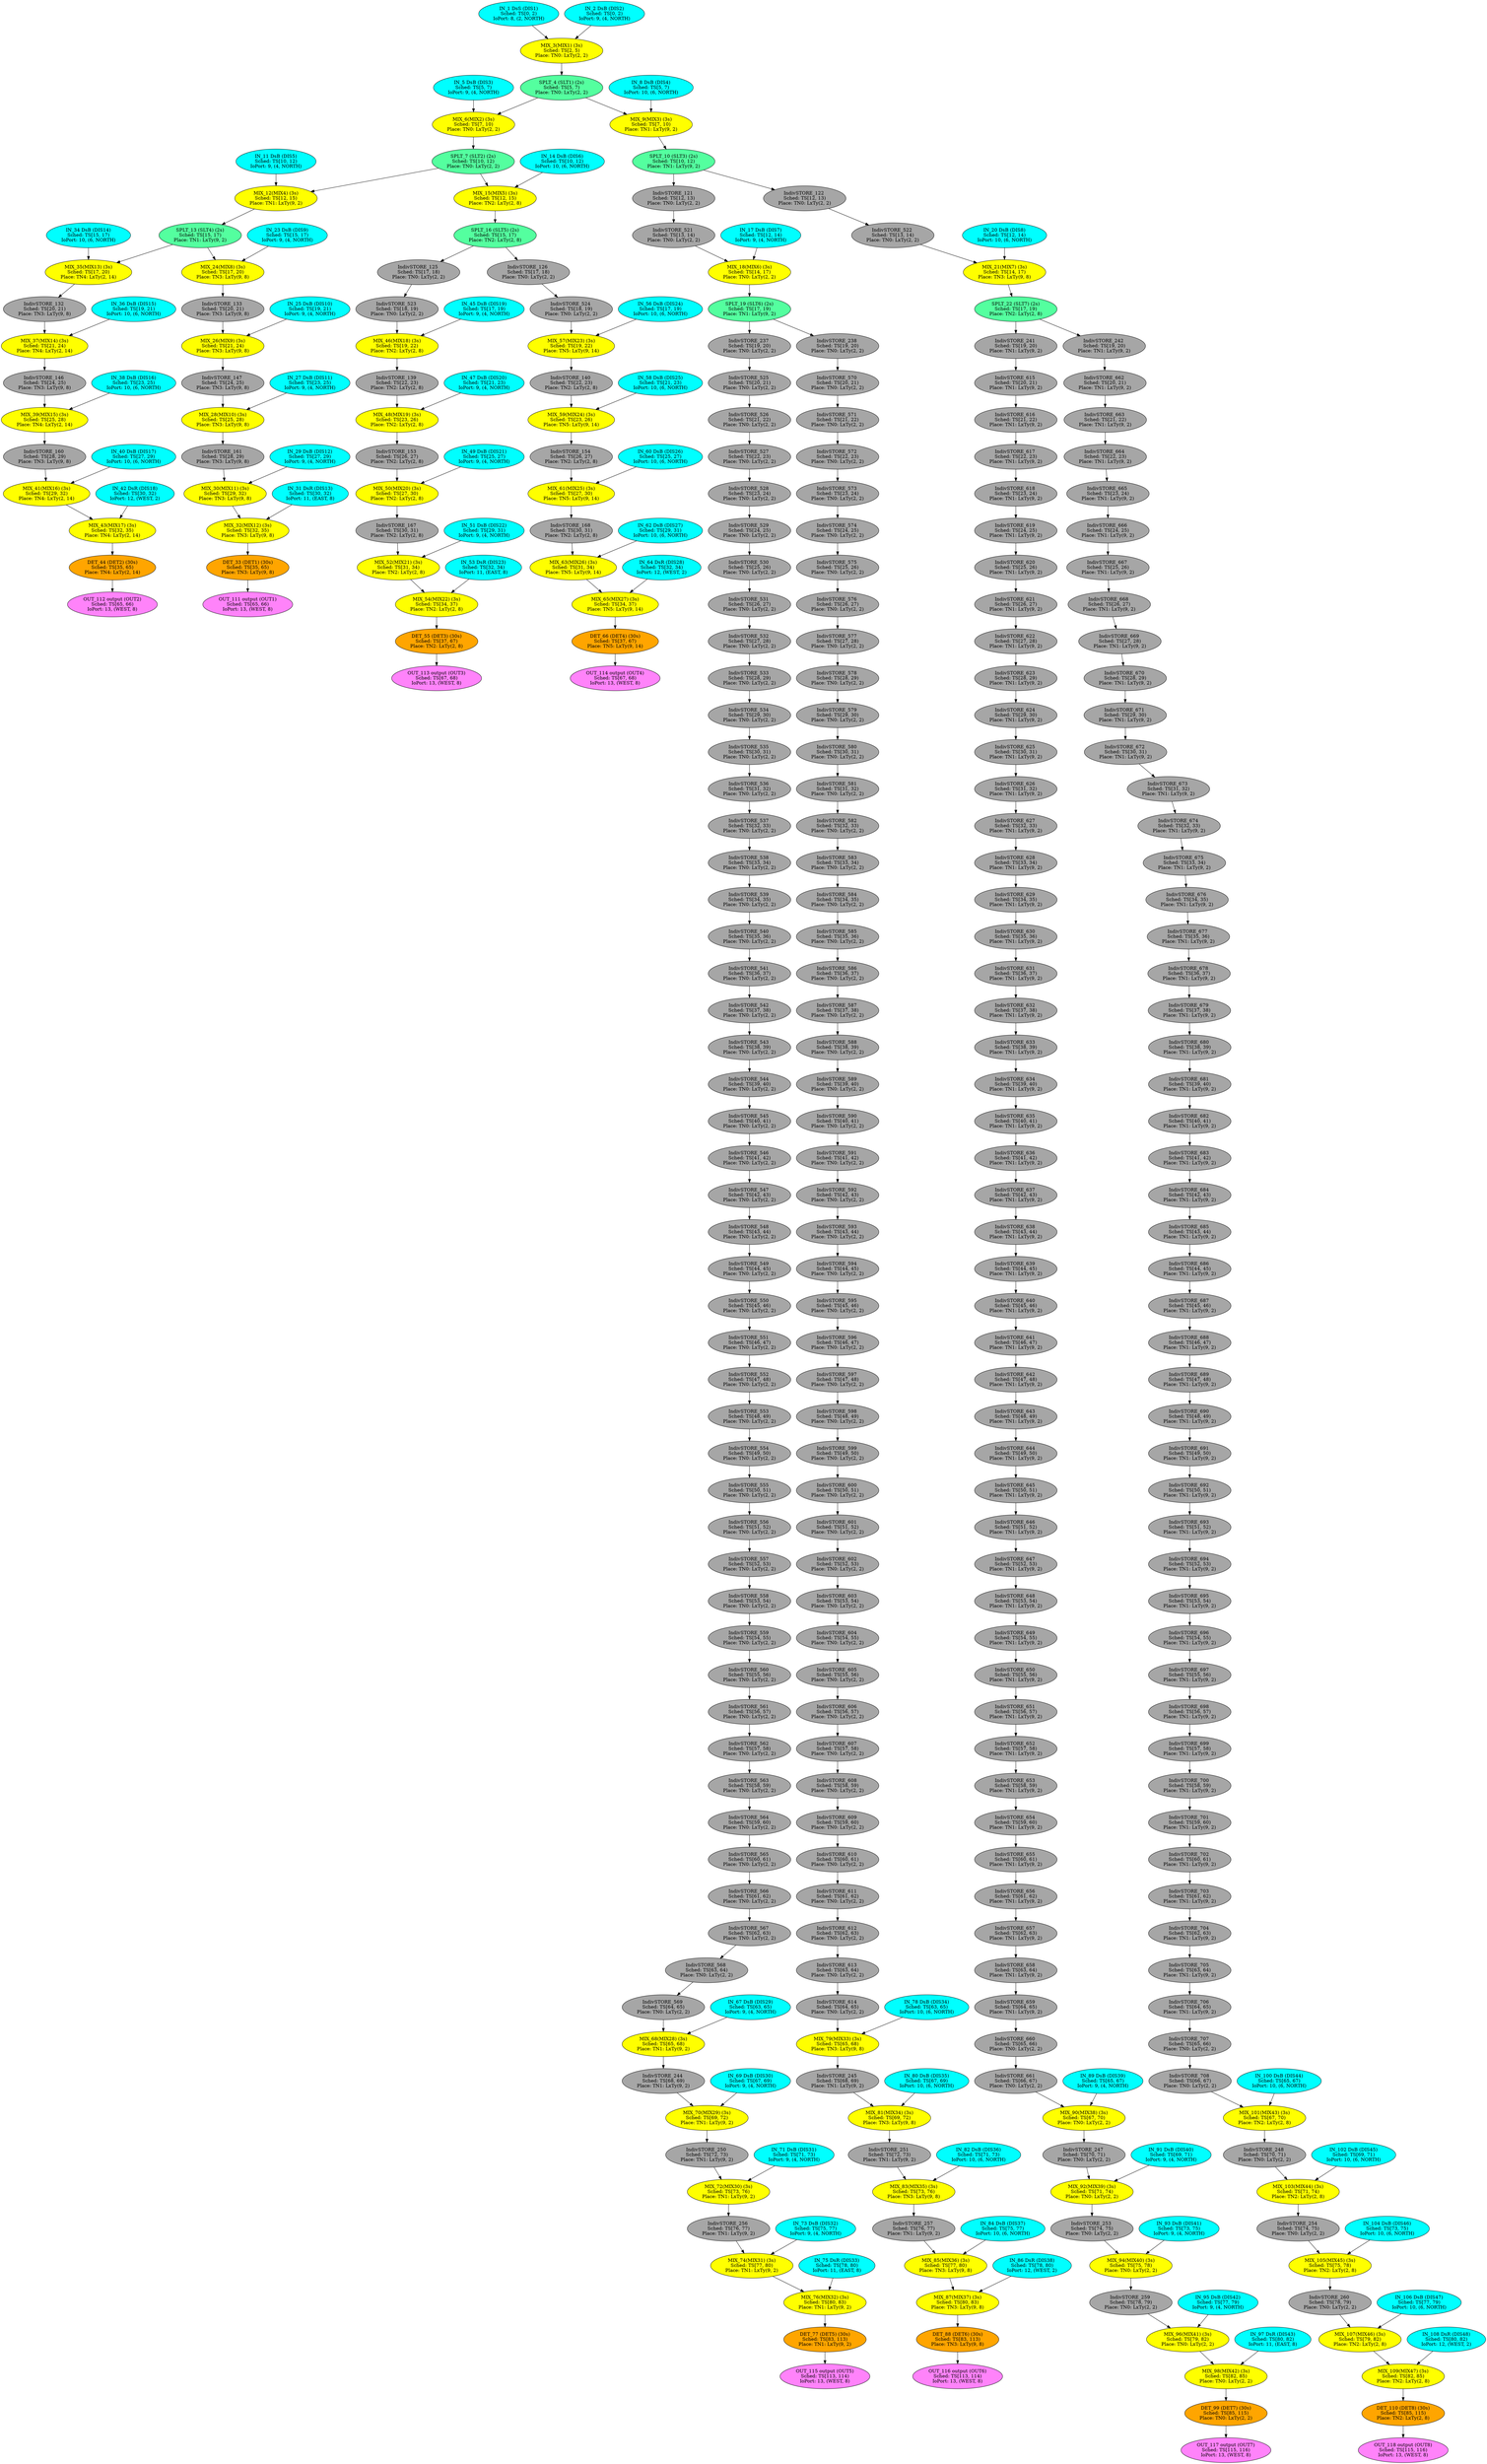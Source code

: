 digraph G {
1 [label = "IN_1 DsS (DIS1)\nSched: TS[0, 2)\nIoPort: 8, (2, NORTH)\n" fillcolor=cyan, style=filled];
1 -> 3;
2 [label = "IN_2 DsB (DIS2)\nSched: TS[0, 2)\nIoPort: 9, (4, NORTH)\n" fillcolor=cyan, style=filled];
2 -> 3;
3 [label = "MIX_3(MIX1) (3s)\nSched: TS[2, 5)\nPlace: TN0: LxTy(2, 2)\n" fillcolor=yellow, style=filled];
3 -> 4;
4 [label = "SPLT_4 (SLT1) (2s)\nSched: TS[5, 7)\nPlace: TN0: LxTy(2, 2)\n" fillcolor=seagreen1, style=filled];
4 -> 6;
4 -> 9;
5 [label = "IN_5 DsB (DIS3)\nSched: TS[5, 7)\nIoPort: 9, (4, NORTH)\n" fillcolor=cyan, style=filled];
5 -> 6;
6 [label = "MIX_6(MIX2) (3s)\nSched: TS[7, 10)\nPlace: TN0: LxTy(2, 2)\n" fillcolor=yellow, style=filled];
6 -> 7;
7 [label = "SPLT_7 (SLT2) (2s)\nSched: TS[10, 12)\nPlace: TN0: LxTy(2, 2)\n" fillcolor=seagreen1, style=filled];
7 -> 12;
7 -> 15;
8 [label = "IN_8 DsB (DIS4)\nSched: TS[5, 7)\nIoPort: 10, (6, NORTH)\n" fillcolor=cyan, style=filled];
8 -> 9;
9 [label = "MIX_9(MIX3) (3s)\nSched: TS[7, 10)\nPlace: TN1: LxTy(9, 2)\n" fillcolor=yellow, style=filled];
9 -> 10;
10 [label = "SPLT_10 (SLT3) (2s)\nSched: TS[10, 12)\nPlace: TN1: LxTy(9, 2)\n" fillcolor=seagreen1, style=filled];
10 -> 121;
10 -> 122;
11 [label = "IN_11 DsB (DIS5)\nSched: TS[10, 12)\nIoPort: 9, (4, NORTH)\n" fillcolor=cyan, style=filled];
11 -> 12;
12 [label = "MIX_12(MIX4) (3s)\nSched: TS[12, 15)\nPlace: TN1: LxTy(9, 2)\n" fillcolor=yellow, style=filled];
12 -> 13;
13 [label = "SPLT_13 (SLT4) (2s)\nSched: TS[15, 17)\nPlace: TN1: LxTy(9, 2)\n" fillcolor=seagreen1, style=filled];
13 -> 35;
13 -> 24;
14 [label = "IN_14 DsB (DIS6)\nSched: TS[10, 12)\nIoPort: 10, (6, NORTH)\n" fillcolor=cyan, style=filled];
14 -> 15;
15 [label = "MIX_15(MIX5) (3s)\nSched: TS[12, 15)\nPlace: TN2: LxTy(2, 8)\n" fillcolor=yellow, style=filled];
15 -> 16;
16 [label = "SPLT_16 (SLT5) (2s)\nSched: TS[15, 17)\nPlace: TN2: LxTy(2, 8)\n" fillcolor=seagreen1, style=filled];
16 -> 125;
16 -> 126;
17 [label = "IN_17 DsB (DIS7)\nSched: TS[12, 14)\nIoPort: 9, (4, NORTH)\n" fillcolor=cyan, style=filled];
17 -> 18;
18 [label = "MIX_18(MIX6) (3s)\nSched: TS[14, 17)\nPlace: TN0: LxTy(2, 2)\n" fillcolor=yellow, style=filled];
18 -> 19;
19 [label = "SPLT_19 (SLT6) (2s)\nSched: TS[17, 19)\nPlace: TN1: LxTy(9, 2)\n" fillcolor=seagreen1, style=filled];
19 -> 237;
19 -> 238;
20 [label = "IN_20 DsB (DIS8)\nSched: TS[12, 14)\nIoPort: 10, (6, NORTH)\n" fillcolor=cyan, style=filled];
20 -> 21;
21 [label = "MIX_21(MIX7) (3s)\nSched: TS[14, 17)\nPlace: TN3: LxTy(9, 8)\n" fillcolor=yellow, style=filled];
21 -> 22;
22 [label = "SPLT_22 (SLT7) (2s)\nSched: TS[17, 19)\nPlace: TN2: LxTy(2, 8)\n" fillcolor=seagreen1, style=filled];
22 -> 241;
22 -> 242;
23 [label = "IN_23 DsB (DIS9)\nSched: TS[15, 17)\nIoPort: 9, (4, NORTH)\n" fillcolor=cyan, style=filled];
23 -> 24;
24 [label = "MIX_24(MIX8) (3s)\nSched: TS[17, 20)\nPlace: TN3: LxTy(9, 8)\n" fillcolor=yellow, style=filled];
24 -> 133;
25 [label = "IN_25 DsB (DIS10)\nSched: TS[19, 21)\nIoPort: 9, (4, NORTH)\n" fillcolor=cyan, style=filled];
25 -> 26;
26 [label = "MIX_26(MIX9) (3s)\nSched: TS[21, 24)\nPlace: TN3: LxTy(9, 8)\n" fillcolor=yellow, style=filled];
26 -> 147;
27 [label = "IN_27 DsB (DIS11)\nSched: TS[23, 25)\nIoPort: 9, (4, NORTH)\n" fillcolor=cyan, style=filled];
27 -> 28;
28 [label = "MIX_28(MIX10) (3s)\nSched: TS[25, 28)\nPlace: TN3: LxTy(9, 8)\n" fillcolor=yellow, style=filled];
28 -> 161;
29 [label = "IN_29 DsB (DIS12)\nSched: TS[27, 29)\nIoPort: 9, (4, NORTH)\n" fillcolor=cyan, style=filled];
29 -> 30;
30 [label = "MIX_30(MIX11) (3s)\nSched: TS[29, 32)\nPlace: TN3: LxTy(9, 8)\n" fillcolor=yellow, style=filled];
30 -> 32;
31 [label = "IN_31 DsR (DIS13)\nSched: TS[30, 32)\nIoPort: 11, (EAST, 8)\n" fillcolor=cyan, style=filled];
31 -> 32;
32 [label = "MIX_32(MIX12) (3s)\nSched: TS[32, 35)\nPlace: TN3: LxTy(9, 8)\n" fillcolor=yellow, style=filled];
32 -> 33;
33 [label = "DET_33 (DET1) (30s)\nSched: TS[35, 65)\nPlace: TN3: LxTy(9, 8)\n" fillcolor=orange, style=filled];
33 -> 111;
34 [label = "IN_34 DsB (DIS14)\nSched: TS[15, 17)\nIoPort: 10, (6, NORTH)\n" fillcolor=cyan, style=filled];
34 -> 35;
35 [label = "MIX_35(MIX13) (3s)\nSched: TS[17, 20)\nPlace: TN4: LxTy(2, 14)\n" fillcolor=yellow, style=filled];
35 -> 132;
36 [label = "IN_36 DsB (DIS15)\nSched: TS[19, 21)\nIoPort: 10, (6, NORTH)\n" fillcolor=cyan, style=filled];
36 -> 37;
37 [label = "MIX_37(MIX14) (3s)\nSched: TS[21, 24)\nPlace: TN4: LxTy(2, 14)\n" fillcolor=yellow, style=filled];
37 -> 146;
38 [label = "IN_38 DsB (DIS16)\nSched: TS[23, 25)\nIoPort: 10, (6, NORTH)\n" fillcolor=cyan, style=filled];
38 -> 39;
39 [label = "MIX_39(MIX15) (3s)\nSched: TS[25, 28)\nPlace: TN4: LxTy(2, 14)\n" fillcolor=yellow, style=filled];
39 -> 160;
40 [label = "IN_40 DsB (DIS17)\nSched: TS[27, 29)\nIoPort: 10, (6, NORTH)\n" fillcolor=cyan, style=filled];
40 -> 41;
41 [label = "MIX_41(MIX16) (3s)\nSched: TS[29, 32)\nPlace: TN4: LxTy(2, 14)\n" fillcolor=yellow, style=filled];
41 -> 43;
42 [label = "IN_42 DsR (DIS18)\nSched: TS[30, 32)\nIoPort: 12, (WEST, 2)\n" fillcolor=cyan, style=filled];
42 -> 43;
43 [label = "MIX_43(MIX17) (3s)\nSched: TS[32, 35)\nPlace: TN4: LxTy(2, 14)\n" fillcolor=yellow, style=filled];
43 -> 44;
44 [label = "DET_44 (DET2) (30s)\nSched: TS[35, 65)\nPlace: TN4: LxTy(2, 14)\n" fillcolor=orange, style=filled];
44 -> 112;
45 [label = "IN_45 DsB (DIS19)\nSched: TS[17, 19)\nIoPort: 9, (4, NORTH)\n" fillcolor=cyan, style=filled];
45 -> 46;
46 [label = "MIX_46(MIX18) (3s)\nSched: TS[19, 22)\nPlace: TN2: LxTy(2, 8)\n" fillcolor=yellow, style=filled];
46 -> 139;
47 [label = "IN_47 DsB (DIS20)\nSched: TS[21, 23)\nIoPort: 9, (4, NORTH)\n" fillcolor=cyan, style=filled];
47 -> 48;
48 [label = "MIX_48(MIX19) (3s)\nSched: TS[23, 26)\nPlace: TN2: LxTy(2, 8)\n" fillcolor=yellow, style=filled];
48 -> 153;
49 [label = "IN_49 DsB (DIS21)\nSched: TS[25, 27)\nIoPort: 9, (4, NORTH)\n" fillcolor=cyan, style=filled];
49 -> 50;
50 [label = "MIX_50(MIX20) (3s)\nSched: TS[27, 30)\nPlace: TN2: LxTy(2, 8)\n" fillcolor=yellow, style=filled];
50 -> 167;
51 [label = "IN_51 DsB (DIS22)\nSched: TS[29, 31)\nIoPort: 9, (4, NORTH)\n" fillcolor=cyan, style=filled];
51 -> 52;
52 [label = "MIX_52(MIX21) (3s)\nSched: TS[31, 34)\nPlace: TN2: LxTy(2, 8)\n" fillcolor=yellow, style=filled];
52 -> 54;
53 [label = "IN_53 DsR (DIS23)\nSched: TS[32, 34)\nIoPort: 11, (EAST, 8)\n" fillcolor=cyan, style=filled];
53 -> 54;
54 [label = "MIX_54(MIX22) (3s)\nSched: TS[34, 37)\nPlace: TN2: LxTy(2, 8)\n" fillcolor=yellow, style=filled];
54 -> 55;
55 [label = "DET_55 (DET3) (30s)\nSched: TS[37, 67)\nPlace: TN2: LxTy(2, 8)\n" fillcolor=orange, style=filled];
55 -> 113;
56 [label = "IN_56 DsB (DIS24)\nSched: TS[17, 19)\nIoPort: 10, (6, NORTH)\n" fillcolor=cyan, style=filled];
56 -> 57;
57 [label = "MIX_57(MIX23) (3s)\nSched: TS[19, 22)\nPlace: TN5: LxTy(9, 14)\n" fillcolor=yellow, style=filled];
57 -> 140;
58 [label = "IN_58 DsB (DIS25)\nSched: TS[21, 23)\nIoPort: 10, (6, NORTH)\n" fillcolor=cyan, style=filled];
58 -> 59;
59 [label = "MIX_59(MIX24) (3s)\nSched: TS[23, 26)\nPlace: TN5: LxTy(9, 14)\n" fillcolor=yellow, style=filled];
59 -> 154;
60 [label = "IN_60 DsB (DIS26)\nSched: TS[25, 27)\nIoPort: 10, (6, NORTH)\n" fillcolor=cyan, style=filled];
60 -> 61;
61 [label = "MIX_61(MIX25) (3s)\nSched: TS[27, 30)\nPlace: TN5: LxTy(9, 14)\n" fillcolor=yellow, style=filled];
61 -> 168;
62 [label = "IN_62 DsB (DIS27)\nSched: TS[29, 31)\nIoPort: 10, (6, NORTH)\n" fillcolor=cyan, style=filled];
62 -> 63;
63 [label = "MIX_63(MIX26) (3s)\nSched: TS[31, 34)\nPlace: TN5: LxTy(9, 14)\n" fillcolor=yellow, style=filled];
63 -> 65;
64 [label = "IN_64 DsR (DIS28)\nSched: TS[32, 34)\nIoPort: 12, (WEST, 2)\n" fillcolor=cyan, style=filled];
64 -> 65;
65 [label = "MIX_65(MIX27) (3s)\nSched: TS[34, 37)\nPlace: TN5: LxTy(9, 14)\n" fillcolor=yellow, style=filled];
65 -> 66;
66 [label = "DET_66 (DET4) (30s)\nSched: TS[37, 67)\nPlace: TN5: LxTy(9, 14)\n" fillcolor=orange, style=filled];
66 -> 114;
67 [label = "IN_67 DsB (DIS29)\nSched: TS[63, 65)\nIoPort: 9, (4, NORTH)\n" fillcolor=cyan, style=filled];
67 -> 68;
68 [label = "MIX_68(MIX28) (3s)\nSched: TS[65, 68)\nPlace: TN1: LxTy(9, 2)\n" fillcolor=yellow, style=filled];
68 -> 244;
69 [label = "IN_69 DsB (DIS30)\nSched: TS[67, 69)\nIoPort: 9, (4, NORTH)\n" fillcolor=cyan, style=filled];
69 -> 70;
70 [label = "MIX_70(MIX29) (3s)\nSched: TS[69, 72)\nPlace: TN1: LxTy(9, 2)\n" fillcolor=yellow, style=filled];
70 -> 250;
71 [label = "IN_71 DsB (DIS31)\nSched: TS[71, 73)\nIoPort: 9, (4, NORTH)\n" fillcolor=cyan, style=filled];
71 -> 72;
72 [label = "MIX_72(MIX30) (3s)\nSched: TS[73, 76)\nPlace: TN1: LxTy(9, 2)\n" fillcolor=yellow, style=filled];
72 -> 256;
73 [label = "IN_73 DsB (DIS32)\nSched: TS[75, 77)\nIoPort: 9, (4, NORTH)\n" fillcolor=cyan, style=filled];
73 -> 74;
74 [label = "MIX_74(MIX31) (3s)\nSched: TS[77, 80)\nPlace: TN1: LxTy(9, 2)\n" fillcolor=yellow, style=filled];
74 -> 76;
75 [label = "IN_75 DsR (DIS33)\nSched: TS[78, 80)\nIoPort: 11, (EAST, 8)\n" fillcolor=cyan, style=filled];
75 -> 76;
76 [label = "MIX_76(MIX32) (3s)\nSched: TS[80, 83)\nPlace: TN1: LxTy(9, 2)\n" fillcolor=yellow, style=filled];
76 -> 77;
77 [label = "DET_77 (DET5) (30s)\nSched: TS[83, 113)\nPlace: TN1: LxTy(9, 2)\n" fillcolor=orange, style=filled];
77 -> 115;
78 [label = "IN_78 DsB (DIS34)\nSched: TS[63, 65)\nIoPort: 10, (6, NORTH)\n" fillcolor=cyan, style=filled];
78 -> 79;
79 [label = "MIX_79(MIX33) (3s)\nSched: TS[65, 68)\nPlace: TN3: LxTy(9, 8)\n" fillcolor=yellow, style=filled];
79 -> 245;
80 [label = "IN_80 DsB (DIS35)\nSched: TS[67, 69)\nIoPort: 10, (6, NORTH)\n" fillcolor=cyan, style=filled];
80 -> 81;
81 [label = "MIX_81(MIX34) (3s)\nSched: TS[69, 72)\nPlace: TN3: LxTy(9, 8)\n" fillcolor=yellow, style=filled];
81 -> 251;
82 [label = "IN_82 DsB (DIS36)\nSched: TS[71, 73)\nIoPort: 10, (6, NORTH)\n" fillcolor=cyan, style=filled];
82 -> 83;
83 [label = "MIX_83(MIX35) (3s)\nSched: TS[73, 76)\nPlace: TN3: LxTy(9, 8)\n" fillcolor=yellow, style=filled];
83 -> 257;
84 [label = "IN_84 DsB (DIS37)\nSched: TS[75, 77)\nIoPort: 10, (6, NORTH)\n" fillcolor=cyan, style=filled];
84 -> 85;
85 [label = "MIX_85(MIX36) (3s)\nSched: TS[77, 80)\nPlace: TN3: LxTy(9, 8)\n" fillcolor=yellow, style=filled];
85 -> 87;
86 [label = "IN_86 DsR (DIS38)\nSched: TS[78, 80)\nIoPort: 12, (WEST, 2)\n" fillcolor=cyan, style=filled];
86 -> 87;
87 [label = "MIX_87(MIX37) (3s)\nSched: TS[80, 83)\nPlace: TN3: LxTy(9, 8)\n" fillcolor=yellow, style=filled];
87 -> 88;
88 [label = "DET_88 (DET6) (30s)\nSched: TS[83, 113)\nPlace: TN3: LxTy(9, 8)\n" fillcolor=orange, style=filled];
88 -> 116;
89 [label = "IN_89 DsB (DIS39)\nSched: TS[65, 67)\nIoPort: 9, (4, NORTH)\n" fillcolor=cyan, style=filled];
89 -> 90;
90 [label = "MIX_90(MIX38) (3s)\nSched: TS[67, 70)\nPlace: TN0: LxTy(2, 2)\n" fillcolor=yellow, style=filled];
90 -> 247;
91 [label = "IN_91 DsB (DIS40)\nSched: TS[69, 71)\nIoPort: 9, (4, NORTH)\n" fillcolor=cyan, style=filled];
91 -> 92;
92 [label = "MIX_92(MIX39) (3s)\nSched: TS[71, 74)\nPlace: TN0: LxTy(2, 2)\n" fillcolor=yellow, style=filled];
92 -> 253;
93 [label = "IN_93 DsB (DIS41)\nSched: TS[73, 75)\nIoPort: 9, (4, NORTH)\n" fillcolor=cyan, style=filled];
93 -> 94;
94 [label = "MIX_94(MIX40) (3s)\nSched: TS[75, 78)\nPlace: TN0: LxTy(2, 2)\n" fillcolor=yellow, style=filled];
94 -> 259;
95 [label = "IN_95 DsB (DIS42)\nSched: TS[77, 79)\nIoPort: 9, (4, NORTH)\n" fillcolor=cyan, style=filled];
95 -> 96;
96 [label = "MIX_96(MIX41) (3s)\nSched: TS[79, 82)\nPlace: TN0: LxTy(2, 2)\n" fillcolor=yellow, style=filled];
96 -> 98;
97 [label = "IN_97 DsR (DIS43)\nSched: TS[80, 82)\nIoPort: 11, (EAST, 8)\n" fillcolor=cyan, style=filled];
97 -> 98;
98 [label = "MIX_98(MIX42) (3s)\nSched: TS[82, 85)\nPlace: TN0: LxTy(2, 2)\n" fillcolor=yellow, style=filled];
98 -> 99;
99 [label = "DET_99 (DET7) (30s)\nSched: TS[85, 115)\nPlace: TN0: LxTy(2, 2)\n" fillcolor=orange, style=filled];
99 -> 117;
100 [label = "IN_100 DsB (DIS44)\nSched: TS[65, 67)\nIoPort: 10, (6, NORTH)\n" fillcolor=cyan, style=filled];
100 -> 101;
101 [label = "MIX_101(MIX43) (3s)\nSched: TS[67, 70)\nPlace: TN2: LxTy(2, 8)\n" fillcolor=yellow, style=filled];
101 -> 248;
102 [label = "IN_102 DsB (DIS45)\nSched: TS[69, 71)\nIoPort: 10, (6, NORTH)\n" fillcolor=cyan, style=filled];
102 -> 103;
103 [label = "MIX_103(MIX44) (3s)\nSched: TS[71, 74)\nPlace: TN2: LxTy(2, 8)\n" fillcolor=yellow, style=filled];
103 -> 254;
104 [label = "IN_104 DsB (DIS46)\nSched: TS[73, 75)\nIoPort: 10, (6, NORTH)\n" fillcolor=cyan, style=filled];
104 -> 105;
105 [label = "MIX_105(MIX45) (3s)\nSched: TS[75, 78)\nPlace: TN2: LxTy(2, 8)\n" fillcolor=yellow, style=filled];
105 -> 260;
106 [label = "IN_106 DsB (DIS47)\nSched: TS[77, 79)\nIoPort: 10, (6, NORTH)\n" fillcolor=cyan, style=filled];
106 -> 107;
107 [label = "MIX_107(MIX46) (3s)\nSched: TS[79, 82)\nPlace: TN2: LxTy(2, 8)\n" fillcolor=yellow, style=filled];
107 -> 109;
108 [label = "IN_108 DsR (DIS48)\nSched: TS[80, 82)\nIoPort: 12, (WEST, 2)\n" fillcolor=cyan, style=filled];
108 -> 109;
109 [label = "MIX_109(MIX47) (3s)\nSched: TS[82, 85)\nPlace: TN2: LxTy(2, 8)\n" fillcolor=yellow, style=filled];
109 -> 110;
110 [label = "DET_110 (DET8) (30s)\nSched: TS[85, 115)\nPlace: TN2: LxTy(2, 8)\n" fillcolor=orange, style=filled];
110 -> 118;
111 [label = "OUT_111 output (OUT1)\nSched: TS[65, 66)\nIoPort: 13, (WEST, 8)\n" fillcolor=orchid1, style=filled];
112 [label = "OUT_112 output (OUT2)\nSched: TS[65, 66)\nIoPort: 13, (WEST, 8)\n" fillcolor=orchid1, style=filled];
113 [label = "OUT_113 output (OUT3)\nSched: TS[67, 68)\nIoPort: 13, (WEST, 8)\n" fillcolor=orchid1, style=filled];
114 [label = "OUT_114 output (OUT4)\nSched: TS[67, 68)\nIoPort: 13, (WEST, 8)\n" fillcolor=orchid1, style=filled];
115 [label = "OUT_115 output (OUT5)\nSched: TS[113, 114)\nIoPort: 13, (WEST, 8)\n" fillcolor=orchid1, style=filled];
116 [label = "OUT_116 output (OUT6)\nSched: TS[113, 114)\nIoPort: 13, (WEST, 8)\n" fillcolor=orchid1, style=filled];
117 [label = "OUT_117 output (OUT7)\nSched: TS[115, 116)\nIoPort: 13, (WEST, 8)\n" fillcolor=orchid1, style=filled];
118 [label = "OUT_118 output (OUT8)\nSched: TS[115, 116)\nIoPort: 13, (WEST, 8)\n" fillcolor=orchid1, style=filled];
121 [label = "IndivSTORE_121 \nSched: TS[12, 13)\nPlace: TN0: LxTy(2, 2)\n" fillcolor=grey65, style=filled];
121 -> 521;
122 [label = "IndivSTORE_122 \nSched: TS[12, 13)\nPlace: TN0: LxTy(2, 2)\n" fillcolor=grey65, style=filled];
122 -> 522;
125 [label = "IndivSTORE_125 \nSched: TS[17, 18)\nPlace: TN0: LxTy(2, 2)\n" fillcolor=grey65, style=filled];
125 -> 523;
126 [label = "IndivSTORE_126 \nSched: TS[17, 18)\nPlace: TN0: LxTy(2, 2)\n" fillcolor=grey65, style=filled];
126 -> 524;
132 [label = "IndivSTORE_132 \nSched: TS[20, 21)\nPlace: TN3: LxTy(9, 8)\n" fillcolor=grey65, style=filled];
132 -> 37;
133 [label = "IndivSTORE_133 \nSched: TS[20, 21)\nPlace: TN3: LxTy(9, 8)\n" fillcolor=grey65, style=filled];
133 -> 26;
139 [label = "IndivSTORE_139 \nSched: TS[22, 23)\nPlace: TN2: LxTy(2, 8)\n" fillcolor=grey65, style=filled];
139 -> 48;
140 [label = "IndivSTORE_140 \nSched: TS[22, 23)\nPlace: TN2: LxTy(2, 8)\n" fillcolor=grey65, style=filled];
140 -> 59;
146 [label = "IndivSTORE_146 \nSched: TS[24, 25)\nPlace: TN3: LxTy(9, 8)\n" fillcolor=grey65, style=filled];
146 -> 39;
147 [label = "IndivSTORE_147 \nSched: TS[24, 25)\nPlace: TN3: LxTy(9, 8)\n" fillcolor=grey65, style=filled];
147 -> 28;
153 [label = "IndivSTORE_153 \nSched: TS[26, 27)\nPlace: TN2: LxTy(2, 8)\n" fillcolor=grey65, style=filled];
153 -> 50;
154 [label = "IndivSTORE_154 \nSched: TS[26, 27)\nPlace: TN2: LxTy(2, 8)\n" fillcolor=grey65, style=filled];
154 -> 61;
160 [label = "IndivSTORE_160 \nSched: TS[28, 29)\nPlace: TN3: LxTy(9, 8)\n" fillcolor=grey65, style=filled];
160 -> 41;
161 [label = "IndivSTORE_161 \nSched: TS[28, 29)\nPlace: TN3: LxTy(9, 8)\n" fillcolor=grey65, style=filled];
161 -> 30;
167 [label = "IndivSTORE_167 \nSched: TS[30, 31)\nPlace: TN2: LxTy(2, 8)\n" fillcolor=grey65, style=filled];
167 -> 52;
168 [label = "IndivSTORE_168 \nSched: TS[30, 31)\nPlace: TN2: LxTy(2, 8)\n" fillcolor=grey65, style=filled];
168 -> 63;
237 [label = "IndivSTORE_237 \nSched: TS[19, 20)\nPlace: TN0: LxTy(2, 2)\n" fillcolor=grey65, style=filled];
237 -> 525;
238 [label = "IndivSTORE_238 \nSched: TS[19, 20)\nPlace: TN0: LxTy(2, 2)\n" fillcolor=grey65, style=filled];
238 -> 570;
241 [label = "IndivSTORE_241 \nSched: TS[19, 20)\nPlace: TN1: LxTy(9, 2)\n" fillcolor=grey65, style=filled];
241 -> 615;
242 [label = "IndivSTORE_242 \nSched: TS[19, 20)\nPlace: TN1: LxTy(9, 2)\n" fillcolor=grey65, style=filled];
242 -> 662;
244 [label = "IndivSTORE_244 \nSched: TS[68, 69)\nPlace: TN1: LxTy(9, 2)\n" fillcolor=grey65, style=filled];
244 -> 70;
245 [label = "IndivSTORE_245 \nSched: TS[68, 69)\nPlace: TN1: LxTy(9, 2)\n" fillcolor=grey65, style=filled];
245 -> 81;
247 [label = "IndivSTORE_247 \nSched: TS[70, 71)\nPlace: TN0: LxTy(2, 2)\n" fillcolor=grey65, style=filled];
247 -> 92;
248 [label = "IndivSTORE_248 \nSched: TS[70, 71)\nPlace: TN0: LxTy(2, 2)\n" fillcolor=grey65, style=filled];
248 -> 103;
250 [label = "IndivSTORE_250 \nSched: TS[72, 73)\nPlace: TN1: LxTy(9, 2)\n" fillcolor=grey65, style=filled];
250 -> 72;
251 [label = "IndivSTORE_251 \nSched: TS[72, 73)\nPlace: TN1: LxTy(9, 2)\n" fillcolor=grey65, style=filled];
251 -> 83;
253 [label = "IndivSTORE_253 \nSched: TS[74, 75)\nPlace: TN0: LxTy(2, 2)\n" fillcolor=grey65, style=filled];
253 -> 94;
254 [label = "IndivSTORE_254 \nSched: TS[74, 75)\nPlace: TN0: LxTy(2, 2)\n" fillcolor=grey65, style=filled];
254 -> 105;
256 [label = "IndivSTORE_256 \nSched: TS[76, 77)\nPlace: TN1: LxTy(9, 2)\n" fillcolor=grey65, style=filled];
256 -> 74;
257 [label = "IndivSTORE_257 \nSched: TS[76, 77)\nPlace: TN1: LxTy(9, 2)\n" fillcolor=grey65, style=filled];
257 -> 85;
259 [label = "IndivSTORE_259 \nSched: TS[78, 79)\nPlace: TN0: LxTy(2, 2)\n" fillcolor=grey65, style=filled];
259 -> 96;
260 [label = "IndivSTORE_260 \nSched: TS[78, 79)\nPlace: TN0: LxTy(2, 2)\n" fillcolor=grey65, style=filled];
260 -> 107;
521 [label = "IndivSTORE_521 \nSched: TS[13, 14)\nPlace: TN0: LxTy(2, 2)\n" fillcolor=grey65, style=filled];
521 -> 18;
522 [label = "IndivSTORE_522 \nSched: TS[13, 14)\nPlace: TN0: LxTy(2, 2)\n" fillcolor=grey65, style=filled];
522 -> 21;
523 [label = "IndivSTORE_523 \nSched: TS[18, 19)\nPlace: TN0: LxTy(2, 2)\n" fillcolor=grey65, style=filled];
523 -> 46;
524 [label = "IndivSTORE_524 \nSched: TS[18, 19)\nPlace: TN0: LxTy(2, 2)\n" fillcolor=grey65, style=filled];
524 -> 57;
525 [label = "IndivSTORE_525 \nSched: TS[20, 21)\nPlace: TN0: LxTy(2, 2)\n" fillcolor=grey65, style=filled];
525 -> 526;
526 [label = "IndivSTORE_526 \nSched: TS[21, 22)\nPlace: TN0: LxTy(2, 2)\n" fillcolor=grey65, style=filled];
526 -> 527;
527 [label = "IndivSTORE_527 \nSched: TS[22, 23)\nPlace: TN0: LxTy(2, 2)\n" fillcolor=grey65, style=filled];
527 -> 528;
528 [label = "IndivSTORE_528 \nSched: TS[23, 24)\nPlace: TN0: LxTy(2, 2)\n" fillcolor=grey65, style=filled];
528 -> 529;
529 [label = "IndivSTORE_529 \nSched: TS[24, 25)\nPlace: TN0: LxTy(2, 2)\n" fillcolor=grey65, style=filled];
529 -> 530;
530 [label = "IndivSTORE_530 \nSched: TS[25, 26)\nPlace: TN0: LxTy(2, 2)\n" fillcolor=grey65, style=filled];
530 -> 531;
531 [label = "IndivSTORE_531 \nSched: TS[26, 27)\nPlace: TN0: LxTy(2, 2)\n" fillcolor=grey65, style=filled];
531 -> 532;
532 [label = "IndivSTORE_532 \nSched: TS[27, 28)\nPlace: TN0: LxTy(2, 2)\n" fillcolor=grey65, style=filled];
532 -> 533;
533 [label = "IndivSTORE_533 \nSched: TS[28, 29)\nPlace: TN0: LxTy(2, 2)\n" fillcolor=grey65, style=filled];
533 -> 534;
534 [label = "IndivSTORE_534 \nSched: TS[29, 30)\nPlace: TN0: LxTy(2, 2)\n" fillcolor=grey65, style=filled];
534 -> 535;
535 [label = "IndivSTORE_535 \nSched: TS[30, 31)\nPlace: TN0: LxTy(2, 2)\n" fillcolor=grey65, style=filled];
535 -> 536;
536 [label = "IndivSTORE_536 \nSched: TS[31, 32)\nPlace: TN0: LxTy(2, 2)\n" fillcolor=grey65, style=filled];
536 -> 537;
537 [label = "IndivSTORE_537 \nSched: TS[32, 33)\nPlace: TN0: LxTy(2, 2)\n" fillcolor=grey65, style=filled];
537 -> 538;
538 [label = "IndivSTORE_538 \nSched: TS[33, 34)\nPlace: TN0: LxTy(2, 2)\n" fillcolor=grey65, style=filled];
538 -> 539;
539 [label = "IndivSTORE_539 \nSched: TS[34, 35)\nPlace: TN0: LxTy(2, 2)\n" fillcolor=grey65, style=filled];
539 -> 540;
540 [label = "IndivSTORE_540 \nSched: TS[35, 36)\nPlace: TN0: LxTy(2, 2)\n" fillcolor=grey65, style=filled];
540 -> 541;
541 [label = "IndivSTORE_541 \nSched: TS[36, 37)\nPlace: TN0: LxTy(2, 2)\n" fillcolor=grey65, style=filled];
541 -> 542;
542 [label = "IndivSTORE_542 \nSched: TS[37, 38)\nPlace: TN0: LxTy(2, 2)\n" fillcolor=grey65, style=filled];
542 -> 543;
543 [label = "IndivSTORE_543 \nSched: TS[38, 39)\nPlace: TN0: LxTy(2, 2)\n" fillcolor=grey65, style=filled];
543 -> 544;
544 [label = "IndivSTORE_544 \nSched: TS[39, 40)\nPlace: TN0: LxTy(2, 2)\n" fillcolor=grey65, style=filled];
544 -> 545;
545 [label = "IndivSTORE_545 \nSched: TS[40, 41)\nPlace: TN0: LxTy(2, 2)\n" fillcolor=grey65, style=filled];
545 -> 546;
546 [label = "IndivSTORE_546 \nSched: TS[41, 42)\nPlace: TN0: LxTy(2, 2)\n" fillcolor=grey65, style=filled];
546 -> 547;
547 [label = "IndivSTORE_547 \nSched: TS[42, 43)\nPlace: TN0: LxTy(2, 2)\n" fillcolor=grey65, style=filled];
547 -> 548;
548 [label = "IndivSTORE_548 \nSched: TS[43, 44)\nPlace: TN0: LxTy(2, 2)\n" fillcolor=grey65, style=filled];
548 -> 549;
549 [label = "IndivSTORE_549 \nSched: TS[44, 45)\nPlace: TN0: LxTy(2, 2)\n" fillcolor=grey65, style=filled];
549 -> 550;
550 [label = "IndivSTORE_550 \nSched: TS[45, 46)\nPlace: TN0: LxTy(2, 2)\n" fillcolor=grey65, style=filled];
550 -> 551;
551 [label = "IndivSTORE_551 \nSched: TS[46, 47)\nPlace: TN0: LxTy(2, 2)\n" fillcolor=grey65, style=filled];
551 -> 552;
552 [label = "IndivSTORE_552 \nSched: TS[47, 48)\nPlace: TN0: LxTy(2, 2)\n" fillcolor=grey65, style=filled];
552 -> 553;
553 [label = "IndivSTORE_553 \nSched: TS[48, 49)\nPlace: TN0: LxTy(2, 2)\n" fillcolor=grey65, style=filled];
553 -> 554;
554 [label = "IndivSTORE_554 \nSched: TS[49, 50)\nPlace: TN0: LxTy(2, 2)\n" fillcolor=grey65, style=filled];
554 -> 555;
555 [label = "IndivSTORE_555 \nSched: TS[50, 51)\nPlace: TN0: LxTy(2, 2)\n" fillcolor=grey65, style=filled];
555 -> 556;
556 [label = "IndivSTORE_556 \nSched: TS[51, 52)\nPlace: TN0: LxTy(2, 2)\n" fillcolor=grey65, style=filled];
556 -> 557;
557 [label = "IndivSTORE_557 \nSched: TS[52, 53)\nPlace: TN0: LxTy(2, 2)\n" fillcolor=grey65, style=filled];
557 -> 558;
558 [label = "IndivSTORE_558 \nSched: TS[53, 54)\nPlace: TN0: LxTy(2, 2)\n" fillcolor=grey65, style=filled];
558 -> 559;
559 [label = "IndivSTORE_559 \nSched: TS[54, 55)\nPlace: TN0: LxTy(2, 2)\n" fillcolor=grey65, style=filled];
559 -> 560;
560 [label = "IndivSTORE_560 \nSched: TS[55, 56)\nPlace: TN0: LxTy(2, 2)\n" fillcolor=grey65, style=filled];
560 -> 561;
561 [label = "IndivSTORE_561 \nSched: TS[56, 57)\nPlace: TN0: LxTy(2, 2)\n" fillcolor=grey65, style=filled];
561 -> 562;
562 [label = "IndivSTORE_562 \nSched: TS[57, 58)\nPlace: TN0: LxTy(2, 2)\n" fillcolor=grey65, style=filled];
562 -> 563;
563 [label = "IndivSTORE_563 \nSched: TS[58, 59)\nPlace: TN0: LxTy(2, 2)\n" fillcolor=grey65, style=filled];
563 -> 564;
564 [label = "IndivSTORE_564 \nSched: TS[59, 60)\nPlace: TN0: LxTy(2, 2)\n" fillcolor=grey65, style=filled];
564 -> 565;
565 [label = "IndivSTORE_565 \nSched: TS[60, 61)\nPlace: TN0: LxTy(2, 2)\n" fillcolor=grey65, style=filled];
565 -> 566;
566 [label = "IndivSTORE_566 \nSched: TS[61, 62)\nPlace: TN0: LxTy(2, 2)\n" fillcolor=grey65, style=filled];
566 -> 567;
567 [label = "IndivSTORE_567 \nSched: TS[62, 63)\nPlace: TN0: LxTy(2, 2)\n" fillcolor=grey65, style=filled];
567 -> 568;
568 [label = "IndivSTORE_568 \nSched: TS[63, 64)\nPlace: TN0: LxTy(2, 2)\n" fillcolor=grey65, style=filled];
568 -> 569;
569 [label = "IndivSTORE_569 \nSched: TS[64, 65)\nPlace: TN0: LxTy(2, 2)\n" fillcolor=grey65, style=filled];
569 -> 68;
570 [label = "IndivSTORE_570 \nSched: TS[20, 21)\nPlace: TN0: LxTy(2, 2)\n" fillcolor=grey65, style=filled];
570 -> 571;
571 [label = "IndivSTORE_571 \nSched: TS[21, 22)\nPlace: TN0: LxTy(2, 2)\n" fillcolor=grey65, style=filled];
571 -> 572;
572 [label = "IndivSTORE_572 \nSched: TS[22, 23)\nPlace: TN0: LxTy(2, 2)\n" fillcolor=grey65, style=filled];
572 -> 573;
573 [label = "IndivSTORE_573 \nSched: TS[23, 24)\nPlace: TN0: LxTy(2, 2)\n" fillcolor=grey65, style=filled];
573 -> 574;
574 [label = "IndivSTORE_574 \nSched: TS[24, 25)\nPlace: TN0: LxTy(2, 2)\n" fillcolor=grey65, style=filled];
574 -> 575;
575 [label = "IndivSTORE_575 \nSched: TS[25, 26)\nPlace: TN0: LxTy(2, 2)\n" fillcolor=grey65, style=filled];
575 -> 576;
576 [label = "IndivSTORE_576 \nSched: TS[26, 27)\nPlace: TN0: LxTy(2, 2)\n" fillcolor=grey65, style=filled];
576 -> 577;
577 [label = "IndivSTORE_577 \nSched: TS[27, 28)\nPlace: TN0: LxTy(2, 2)\n" fillcolor=grey65, style=filled];
577 -> 578;
578 [label = "IndivSTORE_578 \nSched: TS[28, 29)\nPlace: TN0: LxTy(2, 2)\n" fillcolor=grey65, style=filled];
578 -> 579;
579 [label = "IndivSTORE_579 \nSched: TS[29, 30)\nPlace: TN0: LxTy(2, 2)\n" fillcolor=grey65, style=filled];
579 -> 580;
580 [label = "IndivSTORE_580 \nSched: TS[30, 31)\nPlace: TN0: LxTy(2, 2)\n" fillcolor=grey65, style=filled];
580 -> 581;
581 [label = "IndivSTORE_581 \nSched: TS[31, 32)\nPlace: TN0: LxTy(2, 2)\n" fillcolor=grey65, style=filled];
581 -> 582;
582 [label = "IndivSTORE_582 \nSched: TS[32, 33)\nPlace: TN0: LxTy(2, 2)\n" fillcolor=grey65, style=filled];
582 -> 583;
583 [label = "IndivSTORE_583 \nSched: TS[33, 34)\nPlace: TN0: LxTy(2, 2)\n" fillcolor=grey65, style=filled];
583 -> 584;
584 [label = "IndivSTORE_584 \nSched: TS[34, 35)\nPlace: TN0: LxTy(2, 2)\n" fillcolor=grey65, style=filled];
584 -> 585;
585 [label = "IndivSTORE_585 \nSched: TS[35, 36)\nPlace: TN0: LxTy(2, 2)\n" fillcolor=grey65, style=filled];
585 -> 586;
586 [label = "IndivSTORE_586 \nSched: TS[36, 37)\nPlace: TN0: LxTy(2, 2)\n" fillcolor=grey65, style=filled];
586 -> 587;
587 [label = "IndivSTORE_587 \nSched: TS[37, 38)\nPlace: TN0: LxTy(2, 2)\n" fillcolor=grey65, style=filled];
587 -> 588;
588 [label = "IndivSTORE_588 \nSched: TS[38, 39)\nPlace: TN0: LxTy(2, 2)\n" fillcolor=grey65, style=filled];
588 -> 589;
589 [label = "IndivSTORE_589 \nSched: TS[39, 40)\nPlace: TN0: LxTy(2, 2)\n" fillcolor=grey65, style=filled];
589 -> 590;
590 [label = "IndivSTORE_590 \nSched: TS[40, 41)\nPlace: TN0: LxTy(2, 2)\n" fillcolor=grey65, style=filled];
590 -> 591;
591 [label = "IndivSTORE_591 \nSched: TS[41, 42)\nPlace: TN0: LxTy(2, 2)\n" fillcolor=grey65, style=filled];
591 -> 592;
592 [label = "IndivSTORE_592 \nSched: TS[42, 43)\nPlace: TN0: LxTy(2, 2)\n" fillcolor=grey65, style=filled];
592 -> 593;
593 [label = "IndivSTORE_593 \nSched: TS[43, 44)\nPlace: TN0: LxTy(2, 2)\n" fillcolor=grey65, style=filled];
593 -> 594;
594 [label = "IndivSTORE_594 \nSched: TS[44, 45)\nPlace: TN0: LxTy(2, 2)\n" fillcolor=grey65, style=filled];
594 -> 595;
595 [label = "IndivSTORE_595 \nSched: TS[45, 46)\nPlace: TN0: LxTy(2, 2)\n" fillcolor=grey65, style=filled];
595 -> 596;
596 [label = "IndivSTORE_596 \nSched: TS[46, 47)\nPlace: TN0: LxTy(2, 2)\n" fillcolor=grey65, style=filled];
596 -> 597;
597 [label = "IndivSTORE_597 \nSched: TS[47, 48)\nPlace: TN0: LxTy(2, 2)\n" fillcolor=grey65, style=filled];
597 -> 598;
598 [label = "IndivSTORE_598 \nSched: TS[48, 49)\nPlace: TN0: LxTy(2, 2)\n" fillcolor=grey65, style=filled];
598 -> 599;
599 [label = "IndivSTORE_599 \nSched: TS[49, 50)\nPlace: TN0: LxTy(2, 2)\n" fillcolor=grey65, style=filled];
599 -> 600;
600 [label = "IndivSTORE_600 \nSched: TS[50, 51)\nPlace: TN0: LxTy(2, 2)\n" fillcolor=grey65, style=filled];
600 -> 601;
601 [label = "IndivSTORE_601 \nSched: TS[51, 52)\nPlace: TN0: LxTy(2, 2)\n" fillcolor=grey65, style=filled];
601 -> 602;
602 [label = "IndivSTORE_602 \nSched: TS[52, 53)\nPlace: TN0: LxTy(2, 2)\n" fillcolor=grey65, style=filled];
602 -> 603;
603 [label = "IndivSTORE_603 \nSched: TS[53, 54)\nPlace: TN0: LxTy(2, 2)\n" fillcolor=grey65, style=filled];
603 -> 604;
604 [label = "IndivSTORE_604 \nSched: TS[54, 55)\nPlace: TN0: LxTy(2, 2)\n" fillcolor=grey65, style=filled];
604 -> 605;
605 [label = "IndivSTORE_605 \nSched: TS[55, 56)\nPlace: TN0: LxTy(2, 2)\n" fillcolor=grey65, style=filled];
605 -> 606;
606 [label = "IndivSTORE_606 \nSched: TS[56, 57)\nPlace: TN0: LxTy(2, 2)\n" fillcolor=grey65, style=filled];
606 -> 607;
607 [label = "IndivSTORE_607 \nSched: TS[57, 58)\nPlace: TN0: LxTy(2, 2)\n" fillcolor=grey65, style=filled];
607 -> 608;
608 [label = "IndivSTORE_608 \nSched: TS[58, 59)\nPlace: TN0: LxTy(2, 2)\n" fillcolor=grey65, style=filled];
608 -> 609;
609 [label = "IndivSTORE_609 \nSched: TS[59, 60)\nPlace: TN0: LxTy(2, 2)\n" fillcolor=grey65, style=filled];
609 -> 610;
610 [label = "IndivSTORE_610 \nSched: TS[60, 61)\nPlace: TN0: LxTy(2, 2)\n" fillcolor=grey65, style=filled];
610 -> 611;
611 [label = "IndivSTORE_611 \nSched: TS[61, 62)\nPlace: TN0: LxTy(2, 2)\n" fillcolor=grey65, style=filled];
611 -> 612;
612 [label = "IndivSTORE_612 \nSched: TS[62, 63)\nPlace: TN0: LxTy(2, 2)\n" fillcolor=grey65, style=filled];
612 -> 613;
613 [label = "IndivSTORE_613 \nSched: TS[63, 64)\nPlace: TN0: LxTy(2, 2)\n" fillcolor=grey65, style=filled];
613 -> 614;
614 [label = "IndivSTORE_614 \nSched: TS[64, 65)\nPlace: TN0: LxTy(2, 2)\n" fillcolor=grey65, style=filled];
614 -> 79;
615 [label = "IndivSTORE_615 \nSched: TS[20, 21)\nPlace: TN1: LxTy(9, 2)\n" fillcolor=grey65, style=filled];
615 -> 616;
616 [label = "IndivSTORE_616 \nSched: TS[21, 22)\nPlace: TN1: LxTy(9, 2)\n" fillcolor=grey65, style=filled];
616 -> 617;
617 [label = "IndivSTORE_617 \nSched: TS[22, 23)\nPlace: TN1: LxTy(9, 2)\n" fillcolor=grey65, style=filled];
617 -> 618;
618 [label = "IndivSTORE_618 \nSched: TS[23, 24)\nPlace: TN1: LxTy(9, 2)\n" fillcolor=grey65, style=filled];
618 -> 619;
619 [label = "IndivSTORE_619 \nSched: TS[24, 25)\nPlace: TN1: LxTy(9, 2)\n" fillcolor=grey65, style=filled];
619 -> 620;
620 [label = "IndivSTORE_620 \nSched: TS[25, 26)\nPlace: TN1: LxTy(9, 2)\n" fillcolor=grey65, style=filled];
620 -> 621;
621 [label = "IndivSTORE_621 \nSched: TS[26, 27)\nPlace: TN1: LxTy(9, 2)\n" fillcolor=grey65, style=filled];
621 -> 622;
622 [label = "IndivSTORE_622 \nSched: TS[27, 28)\nPlace: TN1: LxTy(9, 2)\n" fillcolor=grey65, style=filled];
622 -> 623;
623 [label = "IndivSTORE_623 \nSched: TS[28, 29)\nPlace: TN1: LxTy(9, 2)\n" fillcolor=grey65, style=filled];
623 -> 624;
624 [label = "IndivSTORE_624 \nSched: TS[29, 30)\nPlace: TN1: LxTy(9, 2)\n" fillcolor=grey65, style=filled];
624 -> 625;
625 [label = "IndivSTORE_625 \nSched: TS[30, 31)\nPlace: TN1: LxTy(9, 2)\n" fillcolor=grey65, style=filled];
625 -> 626;
626 [label = "IndivSTORE_626 \nSched: TS[31, 32)\nPlace: TN1: LxTy(9, 2)\n" fillcolor=grey65, style=filled];
626 -> 627;
627 [label = "IndivSTORE_627 \nSched: TS[32, 33)\nPlace: TN1: LxTy(9, 2)\n" fillcolor=grey65, style=filled];
627 -> 628;
628 [label = "IndivSTORE_628 \nSched: TS[33, 34)\nPlace: TN1: LxTy(9, 2)\n" fillcolor=grey65, style=filled];
628 -> 629;
629 [label = "IndivSTORE_629 \nSched: TS[34, 35)\nPlace: TN1: LxTy(9, 2)\n" fillcolor=grey65, style=filled];
629 -> 630;
630 [label = "IndivSTORE_630 \nSched: TS[35, 36)\nPlace: TN1: LxTy(9, 2)\n" fillcolor=grey65, style=filled];
630 -> 631;
631 [label = "IndivSTORE_631 \nSched: TS[36, 37)\nPlace: TN1: LxTy(9, 2)\n" fillcolor=grey65, style=filled];
631 -> 632;
632 [label = "IndivSTORE_632 \nSched: TS[37, 38)\nPlace: TN1: LxTy(9, 2)\n" fillcolor=grey65, style=filled];
632 -> 633;
633 [label = "IndivSTORE_633 \nSched: TS[38, 39)\nPlace: TN1: LxTy(9, 2)\n" fillcolor=grey65, style=filled];
633 -> 634;
634 [label = "IndivSTORE_634 \nSched: TS[39, 40)\nPlace: TN1: LxTy(9, 2)\n" fillcolor=grey65, style=filled];
634 -> 635;
635 [label = "IndivSTORE_635 \nSched: TS[40, 41)\nPlace: TN1: LxTy(9, 2)\n" fillcolor=grey65, style=filled];
635 -> 636;
636 [label = "IndivSTORE_636 \nSched: TS[41, 42)\nPlace: TN1: LxTy(9, 2)\n" fillcolor=grey65, style=filled];
636 -> 637;
637 [label = "IndivSTORE_637 \nSched: TS[42, 43)\nPlace: TN1: LxTy(9, 2)\n" fillcolor=grey65, style=filled];
637 -> 638;
638 [label = "IndivSTORE_638 \nSched: TS[43, 44)\nPlace: TN1: LxTy(9, 2)\n" fillcolor=grey65, style=filled];
638 -> 639;
639 [label = "IndivSTORE_639 \nSched: TS[44, 45)\nPlace: TN1: LxTy(9, 2)\n" fillcolor=grey65, style=filled];
639 -> 640;
640 [label = "IndivSTORE_640 \nSched: TS[45, 46)\nPlace: TN1: LxTy(9, 2)\n" fillcolor=grey65, style=filled];
640 -> 641;
641 [label = "IndivSTORE_641 \nSched: TS[46, 47)\nPlace: TN1: LxTy(9, 2)\n" fillcolor=grey65, style=filled];
641 -> 642;
642 [label = "IndivSTORE_642 \nSched: TS[47, 48)\nPlace: TN1: LxTy(9, 2)\n" fillcolor=grey65, style=filled];
642 -> 643;
643 [label = "IndivSTORE_643 \nSched: TS[48, 49)\nPlace: TN1: LxTy(9, 2)\n" fillcolor=grey65, style=filled];
643 -> 644;
644 [label = "IndivSTORE_644 \nSched: TS[49, 50)\nPlace: TN1: LxTy(9, 2)\n" fillcolor=grey65, style=filled];
644 -> 645;
645 [label = "IndivSTORE_645 \nSched: TS[50, 51)\nPlace: TN1: LxTy(9, 2)\n" fillcolor=grey65, style=filled];
645 -> 646;
646 [label = "IndivSTORE_646 \nSched: TS[51, 52)\nPlace: TN1: LxTy(9, 2)\n" fillcolor=grey65, style=filled];
646 -> 647;
647 [label = "IndivSTORE_647 \nSched: TS[52, 53)\nPlace: TN1: LxTy(9, 2)\n" fillcolor=grey65, style=filled];
647 -> 648;
648 [label = "IndivSTORE_648 \nSched: TS[53, 54)\nPlace: TN1: LxTy(9, 2)\n" fillcolor=grey65, style=filled];
648 -> 649;
649 [label = "IndivSTORE_649 \nSched: TS[54, 55)\nPlace: TN1: LxTy(9, 2)\n" fillcolor=grey65, style=filled];
649 -> 650;
650 [label = "IndivSTORE_650 \nSched: TS[55, 56)\nPlace: TN1: LxTy(9, 2)\n" fillcolor=grey65, style=filled];
650 -> 651;
651 [label = "IndivSTORE_651 \nSched: TS[56, 57)\nPlace: TN1: LxTy(9, 2)\n" fillcolor=grey65, style=filled];
651 -> 652;
652 [label = "IndivSTORE_652 \nSched: TS[57, 58)\nPlace: TN1: LxTy(9, 2)\n" fillcolor=grey65, style=filled];
652 -> 653;
653 [label = "IndivSTORE_653 \nSched: TS[58, 59)\nPlace: TN1: LxTy(9, 2)\n" fillcolor=grey65, style=filled];
653 -> 654;
654 [label = "IndivSTORE_654 \nSched: TS[59, 60)\nPlace: TN1: LxTy(9, 2)\n" fillcolor=grey65, style=filled];
654 -> 655;
655 [label = "IndivSTORE_655 \nSched: TS[60, 61)\nPlace: TN1: LxTy(9, 2)\n" fillcolor=grey65, style=filled];
655 -> 656;
656 [label = "IndivSTORE_656 \nSched: TS[61, 62)\nPlace: TN1: LxTy(9, 2)\n" fillcolor=grey65, style=filled];
656 -> 657;
657 [label = "IndivSTORE_657 \nSched: TS[62, 63)\nPlace: TN1: LxTy(9, 2)\n" fillcolor=grey65, style=filled];
657 -> 658;
658 [label = "IndivSTORE_658 \nSched: TS[63, 64)\nPlace: TN1: LxTy(9, 2)\n" fillcolor=grey65, style=filled];
658 -> 659;
659 [label = "IndivSTORE_659 \nSched: TS[64, 65)\nPlace: TN1: LxTy(9, 2)\n" fillcolor=grey65, style=filled];
659 -> 660;
660 [label = "IndivSTORE_660 \nSched: TS[65, 66)\nPlace: TN0: LxTy(2, 2)\n" fillcolor=grey65, style=filled];
660 -> 661;
661 [label = "IndivSTORE_661 \nSched: TS[66, 67)\nPlace: TN0: LxTy(2, 2)\n" fillcolor=grey65, style=filled];
661 -> 90;
662 [label = "IndivSTORE_662 \nSched: TS[20, 21)\nPlace: TN1: LxTy(9, 2)\n" fillcolor=grey65, style=filled];
662 -> 663;
663 [label = "IndivSTORE_663 \nSched: TS[21, 22)\nPlace: TN1: LxTy(9, 2)\n" fillcolor=grey65, style=filled];
663 -> 664;
664 [label = "IndivSTORE_664 \nSched: TS[22, 23)\nPlace: TN1: LxTy(9, 2)\n" fillcolor=grey65, style=filled];
664 -> 665;
665 [label = "IndivSTORE_665 \nSched: TS[23, 24)\nPlace: TN1: LxTy(9, 2)\n" fillcolor=grey65, style=filled];
665 -> 666;
666 [label = "IndivSTORE_666 \nSched: TS[24, 25)\nPlace: TN1: LxTy(9, 2)\n" fillcolor=grey65, style=filled];
666 -> 667;
667 [label = "IndivSTORE_667 \nSched: TS[25, 26)\nPlace: TN1: LxTy(9, 2)\n" fillcolor=grey65, style=filled];
667 -> 668;
668 [label = "IndivSTORE_668 \nSched: TS[26, 27)\nPlace: TN1: LxTy(9, 2)\n" fillcolor=grey65, style=filled];
668 -> 669;
669 [label = "IndivSTORE_669 \nSched: TS[27, 28)\nPlace: TN1: LxTy(9, 2)\n" fillcolor=grey65, style=filled];
669 -> 670;
670 [label = "IndivSTORE_670 \nSched: TS[28, 29)\nPlace: TN1: LxTy(9, 2)\n" fillcolor=grey65, style=filled];
670 -> 671;
671 [label = "IndivSTORE_671 \nSched: TS[29, 30)\nPlace: TN1: LxTy(9, 2)\n" fillcolor=grey65, style=filled];
671 -> 672;
672 [label = "IndivSTORE_672 \nSched: TS[30, 31)\nPlace: TN1: LxTy(9, 2)\n" fillcolor=grey65, style=filled];
672 -> 673;
673 [label = "IndivSTORE_673 \nSched: TS[31, 32)\nPlace: TN1: LxTy(9, 2)\n" fillcolor=grey65, style=filled];
673 -> 674;
674 [label = "IndivSTORE_674 \nSched: TS[32, 33)\nPlace: TN1: LxTy(9, 2)\n" fillcolor=grey65, style=filled];
674 -> 675;
675 [label = "IndivSTORE_675 \nSched: TS[33, 34)\nPlace: TN1: LxTy(9, 2)\n" fillcolor=grey65, style=filled];
675 -> 676;
676 [label = "IndivSTORE_676 \nSched: TS[34, 35)\nPlace: TN1: LxTy(9, 2)\n" fillcolor=grey65, style=filled];
676 -> 677;
677 [label = "IndivSTORE_677 \nSched: TS[35, 36)\nPlace: TN1: LxTy(9, 2)\n" fillcolor=grey65, style=filled];
677 -> 678;
678 [label = "IndivSTORE_678 \nSched: TS[36, 37)\nPlace: TN1: LxTy(9, 2)\n" fillcolor=grey65, style=filled];
678 -> 679;
679 [label = "IndivSTORE_679 \nSched: TS[37, 38)\nPlace: TN1: LxTy(9, 2)\n" fillcolor=grey65, style=filled];
679 -> 680;
680 [label = "IndivSTORE_680 \nSched: TS[38, 39)\nPlace: TN1: LxTy(9, 2)\n" fillcolor=grey65, style=filled];
680 -> 681;
681 [label = "IndivSTORE_681 \nSched: TS[39, 40)\nPlace: TN1: LxTy(9, 2)\n" fillcolor=grey65, style=filled];
681 -> 682;
682 [label = "IndivSTORE_682 \nSched: TS[40, 41)\nPlace: TN1: LxTy(9, 2)\n" fillcolor=grey65, style=filled];
682 -> 683;
683 [label = "IndivSTORE_683 \nSched: TS[41, 42)\nPlace: TN1: LxTy(9, 2)\n" fillcolor=grey65, style=filled];
683 -> 684;
684 [label = "IndivSTORE_684 \nSched: TS[42, 43)\nPlace: TN1: LxTy(9, 2)\n" fillcolor=grey65, style=filled];
684 -> 685;
685 [label = "IndivSTORE_685 \nSched: TS[43, 44)\nPlace: TN1: LxTy(9, 2)\n" fillcolor=grey65, style=filled];
685 -> 686;
686 [label = "IndivSTORE_686 \nSched: TS[44, 45)\nPlace: TN1: LxTy(9, 2)\n" fillcolor=grey65, style=filled];
686 -> 687;
687 [label = "IndivSTORE_687 \nSched: TS[45, 46)\nPlace: TN1: LxTy(9, 2)\n" fillcolor=grey65, style=filled];
687 -> 688;
688 [label = "IndivSTORE_688 \nSched: TS[46, 47)\nPlace: TN1: LxTy(9, 2)\n" fillcolor=grey65, style=filled];
688 -> 689;
689 [label = "IndivSTORE_689 \nSched: TS[47, 48)\nPlace: TN1: LxTy(9, 2)\n" fillcolor=grey65, style=filled];
689 -> 690;
690 [label = "IndivSTORE_690 \nSched: TS[48, 49)\nPlace: TN1: LxTy(9, 2)\n" fillcolor=grey65, style=filled];
690 -> 691;
691 [label = "IndivSTORE_691 \nSched: TS[49, 50)\nPlace: TN1: LxTy(9, 2)\n" fillcolor=grey65, style=filled];
691 -> 692;
692 [label = "IndivSTORE_692 \nSched: TS[50, 51)\nPlace: TN1: LxTy(9, 2)\n" fillcolor=grey65, style=filled];
692 -> 693;
693 [label = "IndivSTORE_693 \nSched: TS[51, 52)\nPlace: TN1: LxTy(9, 2)\n" fillcolor=grey65, style=filled];
693 -> 694;
694 [label = "IndivSTORE_694 \nSched: TS[52, 53)\nPlace: TN1: LxTy(9, 2)\n" fillcolor=grey65, style=filled];
694 -> 695;
695 [label = "IndivSTORE_695 \nSched: TS[53, 54)\nPlace: TN1: LxTy(9, 2)\n" fillcolor=grey65, style=filled];
695 -> 696;
696 [label = "IndivSTORE_696 \nSched: TS[54, 55)\nPlace: TN1: LxTy(9, 2)\n" fillcolor=grey65, style=filled];
696 -> 697;
697 [label = "IndivSTORE_697 \nSched: TS[55, 56)\nPlace: TN1: LxTy(9, 2)\n" fillcolor=grey65, style=filled];
697 -> 698;
698 [label = "IndivSTORE_698 \nSched: TS[56, 57)\nPlace: TN1: LxTy(9, 2)\n" fillcolor=grey65, style=filled];
698 -> 699;
699 [label = "IndivSTORE_699 \nSched: TS[57, 58)\nPlace: TN1: LxTy(9, 2)\n" fillcolor=grey65, style=filled];
699 -> 700;
700 [label = "IndivSTORE_700 \nSched: TS[58, 59)\nPlace: TN1: LxTy(9, 2)\n" fillcolor=grey65, style=filled];
700 -> 701;
701 [label = "IndivSTORE_701 \nSched: TS[59, 60)\nPlace: TN1: LxTy(9, 2)\n" fillcolor=grey65, style=filled];
701 -> 702;
702 [label = "IndivSTORE_702 \nSched: TS[60, 61)\nPlace: TN1: LxTy(9, 2)\n" fillcolor=grey65, style=filled];
702 -> 703;
703 [label = "IndivSTORE_703 \nSched: TS[61, 62)\nPlace: TN1: LxTy(9, 2)\n" fillcolor=grey65, style=filled];
703 -> 704;
704 [label = "IndivSTORE_704 \nSched: TS[62, 63)\nPlace: TN1: LxTy(9, 2)\n" fillcolor=grey65, style=filled];
704 -> 705;
705 [label = "IndivSTORE_705 \nSched: TS[63, 64)\nPlace: TN1: LxTy(9, 2)\n" fillcolor=grey65, style=filled];
705 -> 706;
706 [label = "IndivSTORE_706 \nSched: TS[64, 65)\nPlace: TN1: LxTy(9, 2)\n" fillcolor=grey65, style=filled];
706 -> 707;
707 [label = "IndivSTORE_707 \nSched: TS[65, 66)\nPlace: TN0: LxTy(2, 2)\n" fillcolor=grey65, style=filled];
707 -> 708;
708 [label = "IndivSTORE_708 \nSched: TS[66, 67)\nPlace: TN0: LxTy(2, 2)\n" fillcolor=grey65, style=filled];
708 -> 101;
}
